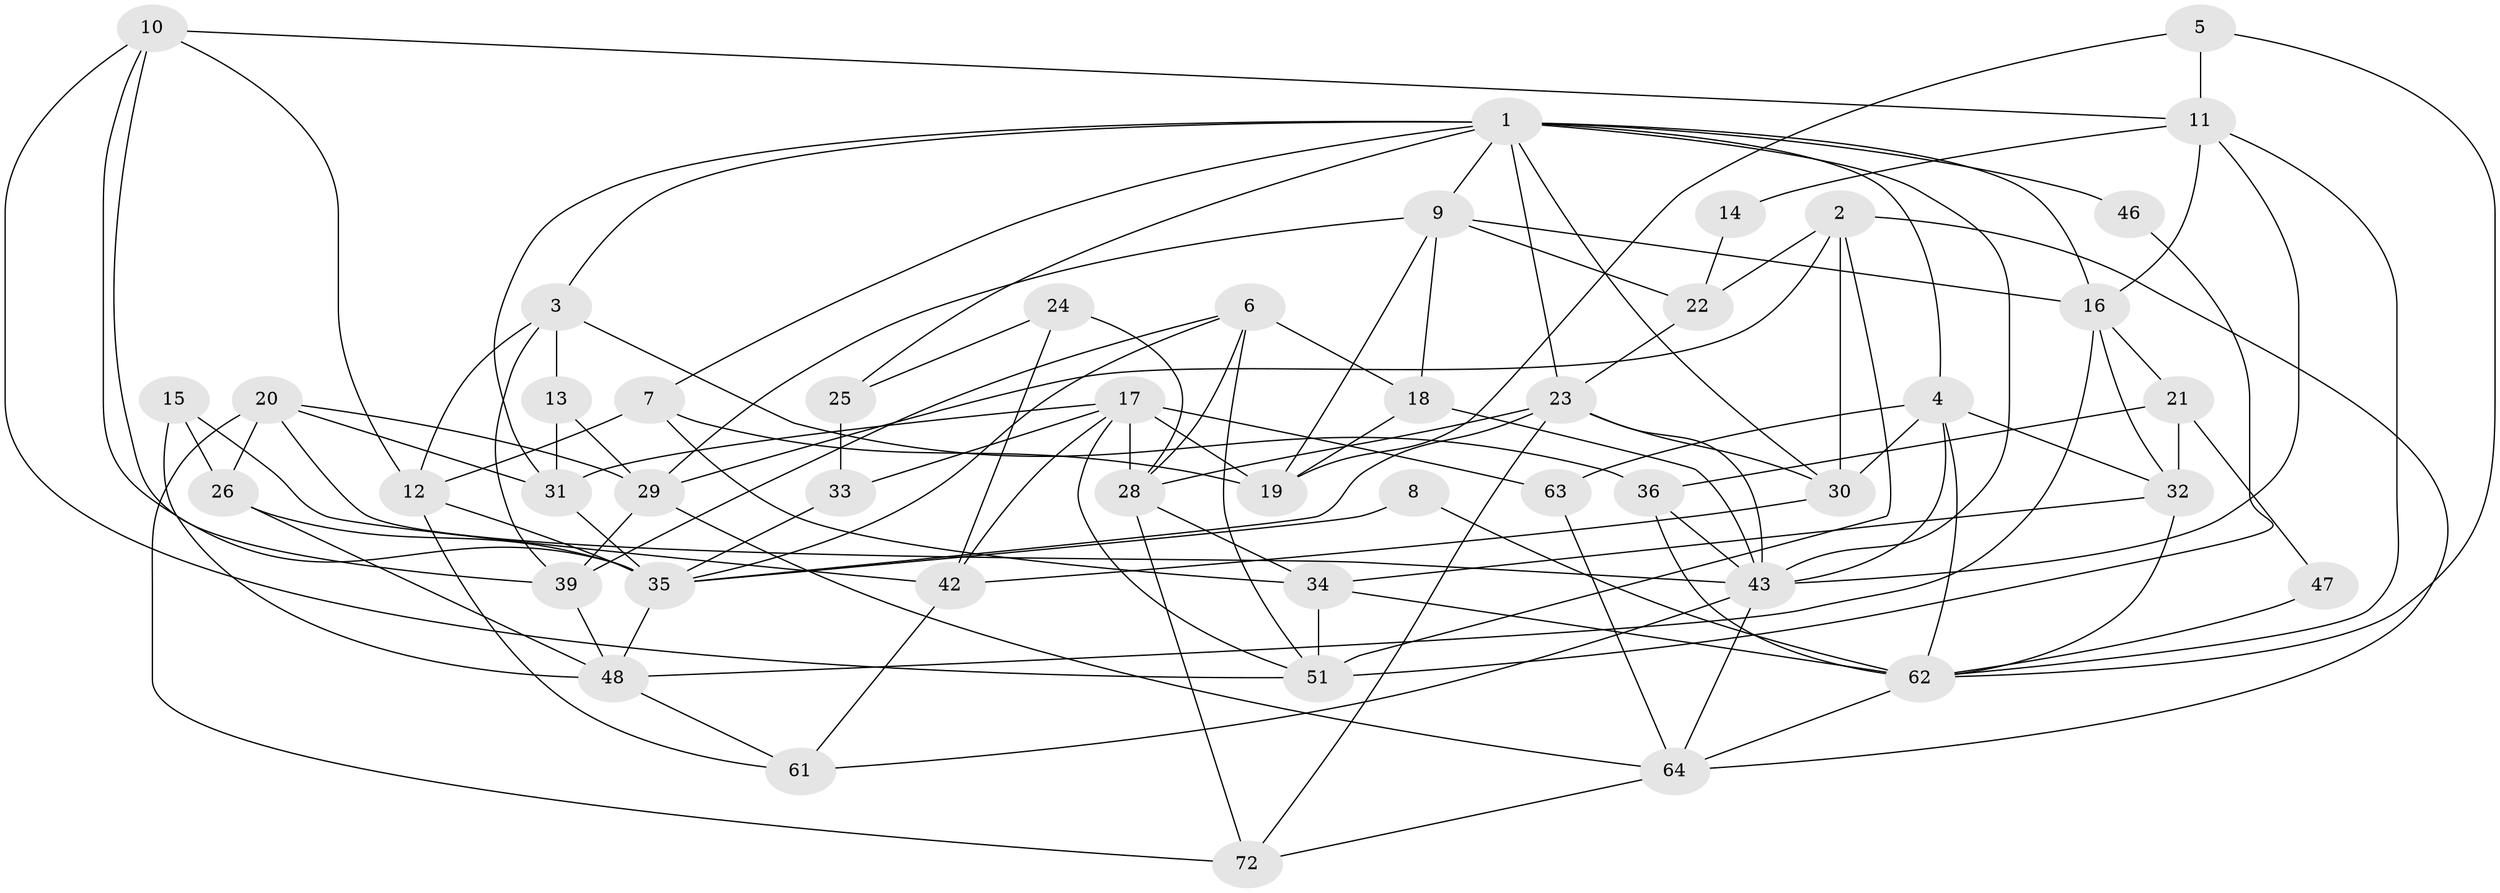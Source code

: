 // Generated by graph-tools (version 1.1) at 2025/52/02/27/25 19:52:08]
// undirected, 47 vertices, 116 edges
graph export_dot {
graph [start="1"]
  node [color=gray90,style=filled];
  1 [super="+37"];
  2 [super="+68"];
  3 [super="+53"];
  4 [super="+70"];
  5;
  6;
  7;
  8;
  9 [super="+66"];
  10 [super="+27"];
  11 [super="+41"];
  12 [super="+59"];
  13;
  14;
  15;
  16 [super="+56"];
  17 [super="+40"];
  18;
  19;
  20 [super="+50"];
  21;
  22;
  23 [super="+57"];
  24;
  25 [super="+38"];
  26 [super="+71"];
  28 [super="+49"];
  29 [super="+52"];
  30 [super="+55"];
  31 [super="+54"];
  32 [super="+73"];
  33;
  34 [super="+58"];
  35 [super="+44"];
  36 [super="+45"];
  39 [super="+67"];
  42;
  43 [super="+60"];
  46;
  47;
  48 [super="+65"];
  51 [super="+74"];
  61;
  62 [super="+69"];
  63;
  64 [super="+75"];
  72;
  1 -- 3;
  1 -- 4 [weight=2];
  1 -- 7;
  1 -- 9;
  1 -- 43;
  1 -- 46;
  1 -- 16;
  1 -- 23;
  1 -- 25;
  1 -- 31;
  1 -- 30;
  2 -- 64;
  2 -- 22;
  2 -- 30;
  2 -- 51 [weight=2];
  2 -- 29;
  3 -- 36;
  3 -- 13;
  3 -- 39;
  3 -- 12;
  4 -- 62;
  4 -- 63;
  4 -- 32;
  4 -- 43;
  4 -- 30;
  5 -- 11;
  5 -- 62;
  5 -- 19;
  6 -- 28;
  6 -- 18;
  6 -- 51;
  6 -- 35;
  6 -- 39;
  7 -- 19;
  7 -- 12;
  7 -- 34;
  8 -- 62 [weight=2];
  8 -- 35;
  9 -- 22;
  9 -- 19;
  9 -- 16;
  9 -- 18;
  9 -- 29;
  10 -- 12;
  10 -- 51;
  10 -- 11;
  10 -- 35;
  10 -- 39;
  11 -- 16;
  11 -- 14;
  11 -- 43;
  11 -- 62;
  12 -- 35;
  12 -- 61;
  13 -- 29 [weight=2];
  13 -- 31;
  14 -- 22;
  15 -- 42;
  15 -- 26;
  15 -- 48;
  16 -- 21;
  16 -- 32;
  16 -- 48;
  17 -- 19;
  17 -- 42;
  17 -- 33;
  17 -- 51;
  17 -- 63;
  17 -- 28;
  17 -- 31;
  18 -- 19;
  18 -- 43;
  20 -- 43;
  20 -- 29;
  20 -- 72;
  20 -- 26;
  20 -- 31;
  21 -- 36;
  21 -- 47;
  21 -- 32;
  22 -- 23;
  23 -- 72;
  23 -- 43;
  23 -- 28;
  23 -- 30;
  23 -- 35;
  24 -- 28;
  24 -- 42;
  24 -- 25;
  25 -- 33;
  26 -- 48;
  26 -- 35;
  28 -- 72;
  28 -- 34;
  29 -- 39;
  29 -- 64;
  30 -- 42;
  31 -- 35;
  32 -- 34;
  32 -- 62;
  33 -- 35;
  34 -- 62;
  34 -- 51;
  35 -- 48;
  36 -- 43;
  36 -- 62;
  39 -- 48;
  42 -- 61;
  43 -- 61;
  43 -- 64;
  46 -- 51;
  47 -- 62;
  48 -- 61;
  62 -- 64;
  63 -- 64;
  64 -- 72;
}

